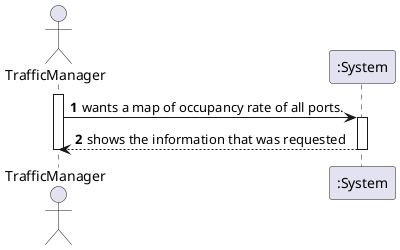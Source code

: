 @startuml
'https://plantuml.com/sequence-diagram

autonumber


actor "TrafficManager" as TM
participant ":System" as S
activate TM

TM -> S:  wants a map of occupancy rate of all ports.

activate S

S --> TM: shows the information that was requested
deactivate S
deactivate TM
@enduml